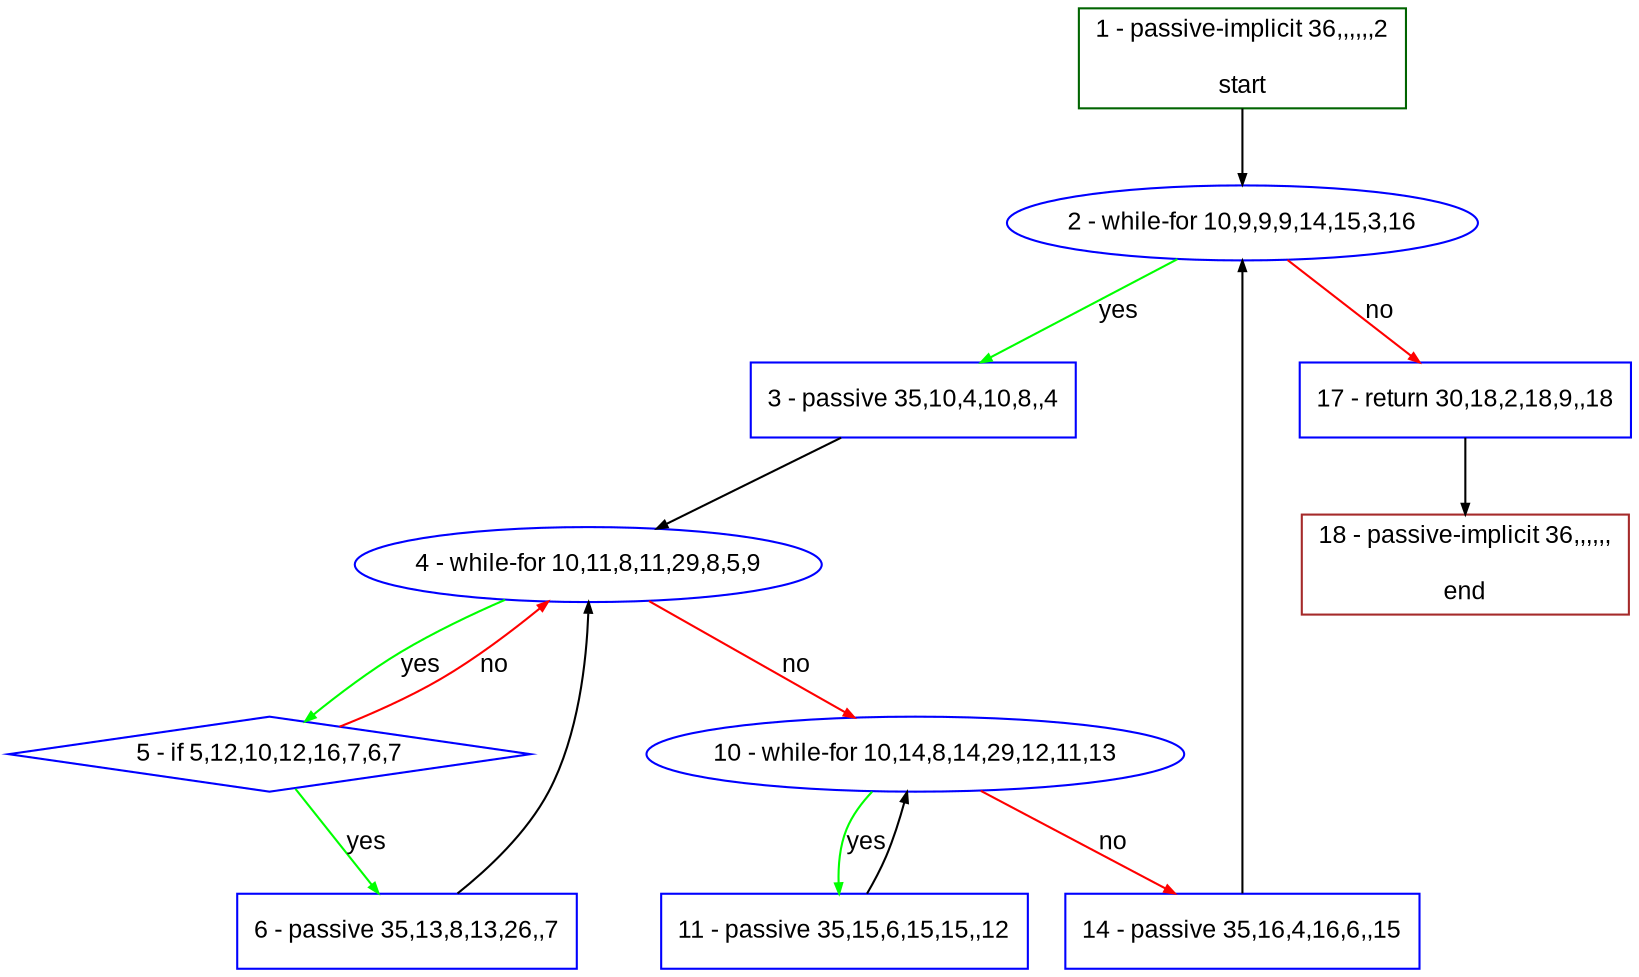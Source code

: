 digraph "" {
  graph [bgcolor="white", fillcolor="#FFFFCC", pack="true", packmode="clust", fontname="Arial", label="", fontsize="12", compound="true", style="rounded,filled"];
  node [node_initialized="no", fillcolor="white", fontname="Arial", label="", color="grey", fontsize="12", fixedsize="false", compound="true", shape="rectangle", style="filled"];
  edge [arrowtail="none", lhead="", fontcolor="black", fontname="Arial", label="", color="black", fontsize="12", arrowhead="normal", arrowsize="0.5", compound="true", ltail="", dir="forward"];
  __N1 [fillcolor="#ffffff", label="2 - while-for 10,9,9,9,14,15,3,16", color="#0000ff", shape="oval", style="filled"];
  __N2 [fillcolor="#ffffff", label="1 - passive-implicit 36,,,,,,2\n\nstart", color="#006400", shape="box", style="filled"];
  __N3 [fillcolor="#ffffff", label="3 - passive 35,10,4,10,8,,4", color="#0000ff", shape="box", style="filled"];
  __N4 [fillcolor="#ffffff", label="17 - return 30,18,2,18,9,,18", color="#0000ff", shape="box", style="filled"];
  __N5 [fillcolor="#ffffff", label="4 - while-for 10,11,8,11,29,8,5,9", color="#0000ff", shape="oval", style="filled"];
  __N6 [fillcolor="#ffffff", label="5 - if 5,12,10,12,16,7,6,7", color="#0000ff", shape="diamond", style="filled"];
  __N7 [fillcolor="#ffffff", label="10 - while-for 10,14,8,14,29,12,11,13", color="#0000ff", shape="oval", style="filled"];
  __N8 [fillcolor="#ffffff", label="6 - passive 35,13,8,13,26,,7", color="#0000ff", shape="box", style="filled"];
  __N9 [fillcolor="#ffffff", label="11 - passive 35,15,6,15,15,,12", color="#0000ff", shape="box", style="filled"];
  __N10 [fillcolor="#ffffff", label="14 - passive 35,16,4,16,6,,15", color="#0000ff", shape="box", style="filled"];
  __N11 [fillcolor="#ffffff", label="18 - passive-implicit 36,,,,,,\n\nend", color="#a52a2a", shape="box", style="filled"];
  __N2 -> __N1 [arrowtail="none", color="#000000", label="", arrowhead="normal", dir="forward"];
  __N1 -> __N3 [arrowtail="none", color="#00ff00", label="yes", arrowhead="normal", dir="forward"];
  __N1 -> __N4 [arrowtail="none", color="#ff0000", label="no", arrowhead="normal", dir="forward"];
  __N3 -> __N5 [arrowtail="none", color="#000000", label="", arrowhead="normal", dir="forward"];
  __N5 -> __N6 [arrowtail="none", color="#00ff00", label="yes", arrowhead="normal", dir="forward"];
  __N6 -> __N5 [arrowtail="none", color="#ff0000", label="no", arrowhead="normal", dir="forward"];
  __N5 -> __N7 [arrowtail="none", color="#ff0000", label="no", arrowhead="normal", dir="forward"];
  __N6 -> __N8 [arrowtail="none", color="#00ff00", label="yes", arrowhead="normal", dir="forward"];
  __N8 -> __N5 [arrowtail="none", color="#000000", label="", arrowhead="normal", dir="forward"];
  __N7 -> __N9 [arrowtail="none", color="#00ff00", label="yes", arrowhead="normal", dir="forward"];
  __N9 -> __N7 [arrowtail="none", color="#000000", label="", arrowhead="normal", dir="forward"];
  __N7 -> __N10 [arrowtail="none", color="#ff0000", label="no", arrowhead="normal", dir="forward"];
  __N10 -> __N1 [arrowtail="none", color="#000000", label="", arrowhead="normal", dir="forward"];
  __N4 -> __N11 [arrowtail="none", color="#000000", label="", arrowhead="normal", dir="forward"];
}
